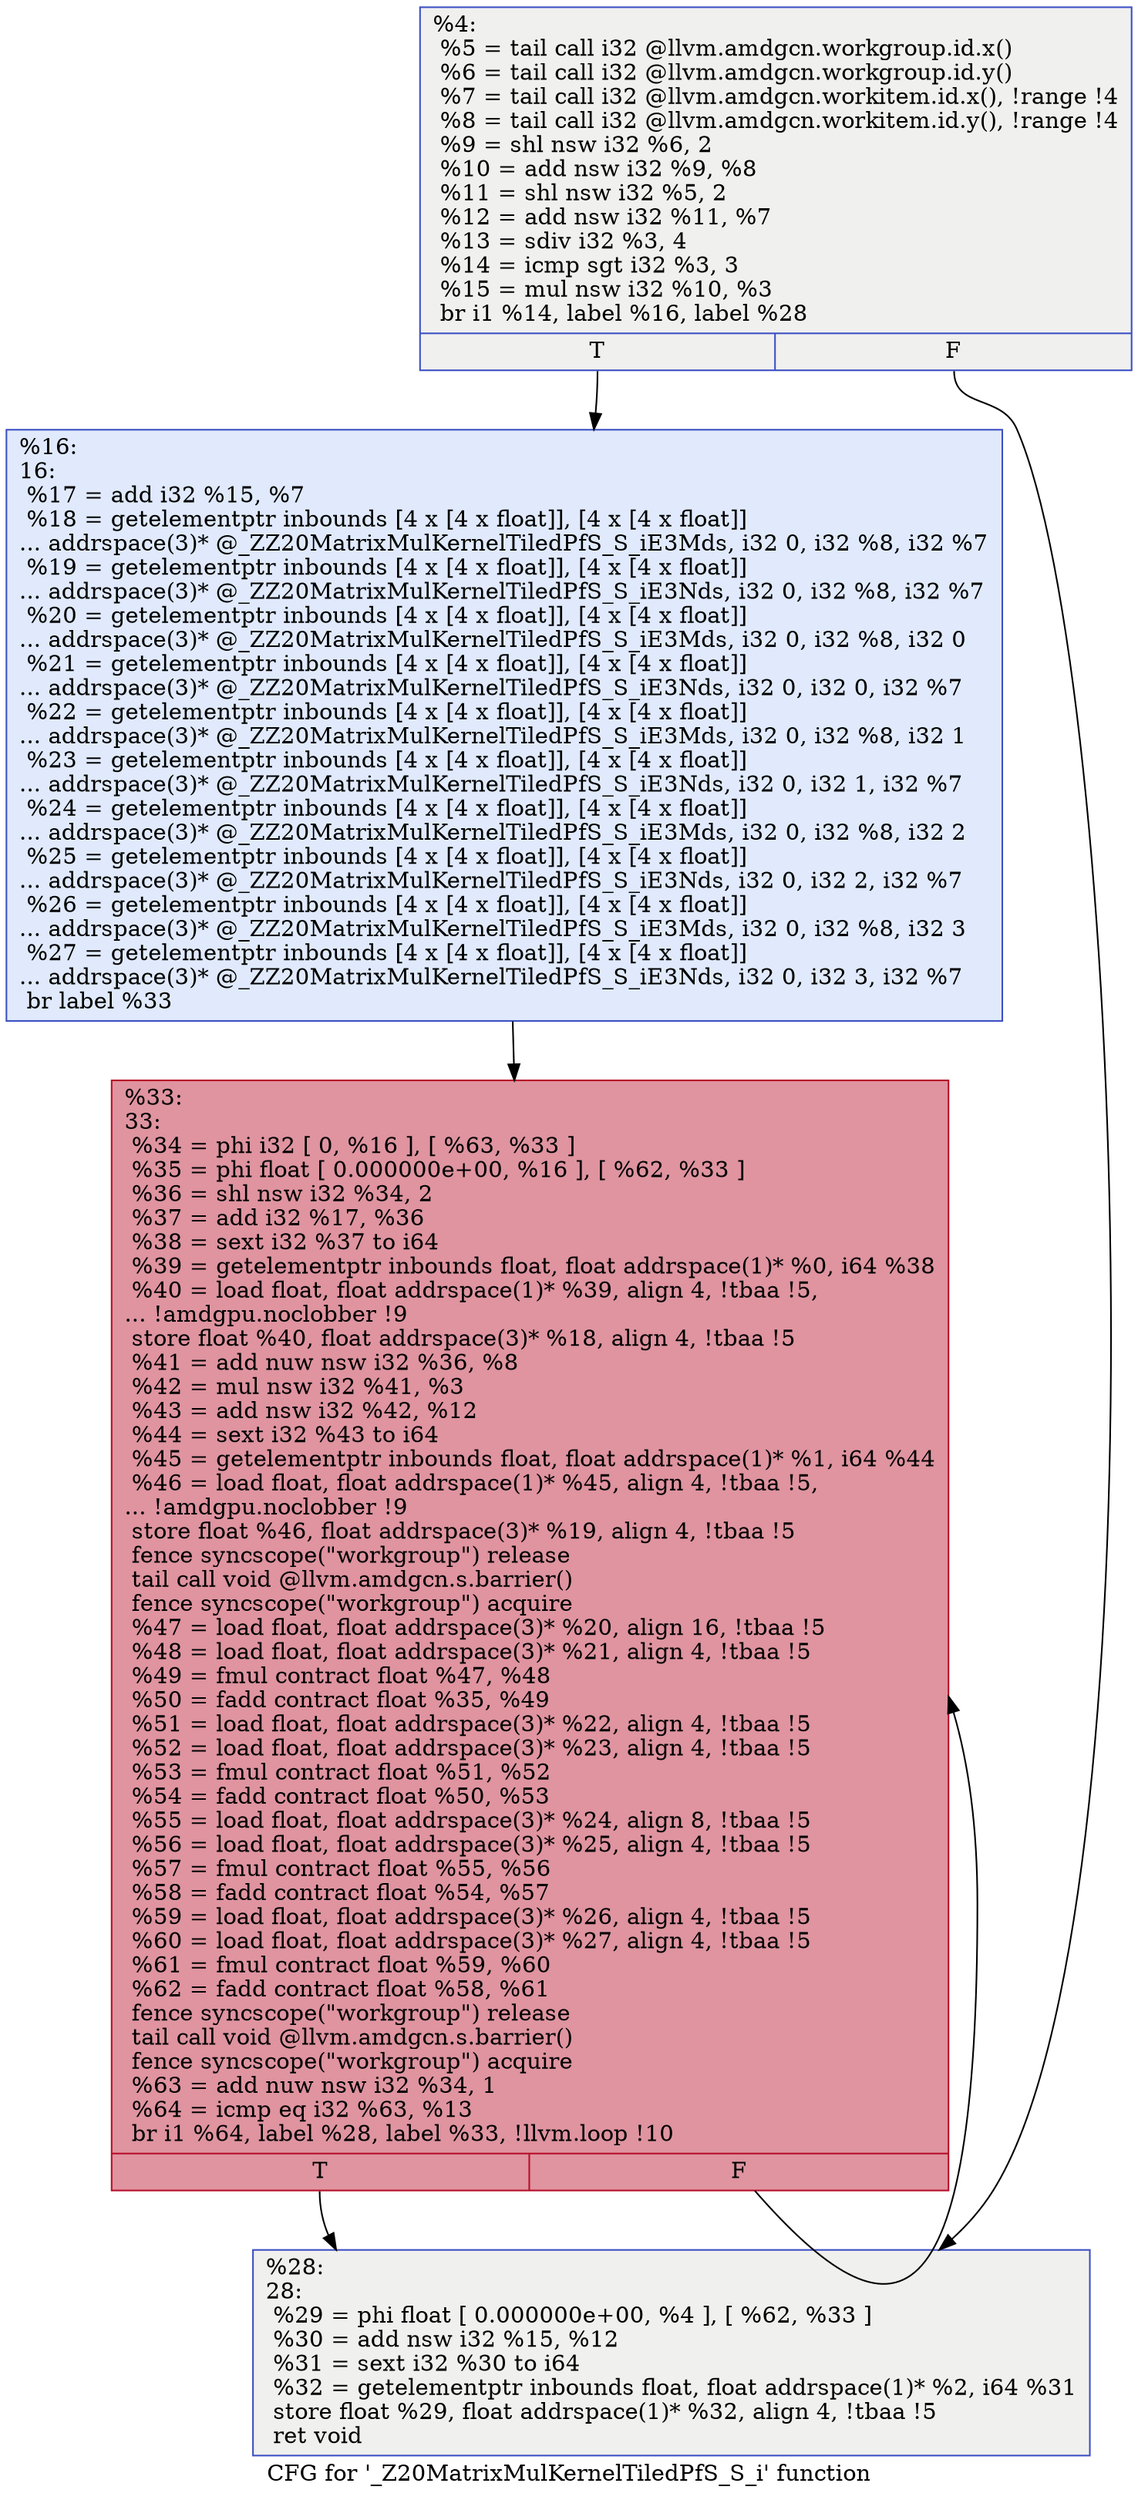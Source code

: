 digraph "CFG for '_Z20MatrixMulKernelTiledPfS_S_i' function" {
	label="CFG for '_Z20MatrixMulKernelTiledPfS_S_i' function";

	Node0x54ada60 [shape=record,color="#3d50c3ff", style=filled, fillcolor="#dedcdb70",label="{%4:\l  %5 = tail call i32 @llvm.amdgcn.workgroup.id.x()\l  %6 = tail call i32 @llvm.amdgcn.workgroup.id.y()\l  %7 = tail call i32 @llvm.amdgcn.workitem.id.x(), !range !4\l  %8 = tail call i32 @llvm.amdgcn.workitem.id.y(), !range !4\l  %9 = shl nsw i32 %6, 2\l  %10 = add nsw i32 %9, %8\l  %11 = shl nsw i32 %5, 2\l  %12 = add nsw i32 %11, %7\l  %13 = sdiv i32 %3, 4\l  %14 = icmp sgt i32 %3, 3\l  %15 = mul nsw i32 %10, %3\l  br i1 %14, label %16, label %28\l|{<s0>T|<s1>F}}"];
	Node0x54ada60:s0 -> Node0x54aff10;
	Node0x54ada60:s1 -> Node0x54affa0;
	Node0x54aff10 [shape=record,color="#3d50c3ff", style=filled, fillcolor="#b9d0f970",label="{%16:\l16:                                               \l  %17 = add i32 %15, %7\l  %18 = getelementptr inbounds [4 x [4 x float]], [4 x [4 x float]]\l... addrspace(3)* @_ZZ20MatrixMulKernelTiledPfS_S_iE3Mds, i32 0, i32 %8, i32 %7\l  %19 = getelementptr inbounds [4 x [4 x float]], [4 x [4 x float]]\l... addrspace(3)* @_ZZ20MatrixMulKernelTiledPfS_S_iE3Nds, i32 0, i32 %8, i32 %7\l  %20 = getelementptr inbounds [4 x [4 x float]], [4 x [4 x float]]\l... addrspace(3)* @_ZZ20MatrixMulKernelTiledPfS_S_iE3Mds, i32 0, i32 %8, i32 0\l  %21 = getelementptr inbounds [4 x [4 x float]], [4 x [4 x float]]\l... addrspace(3)* @_ZZ20MatrixMulKernelTiledPfS_S_iE3Nds, i32 0, i32 0, i32 %7\l  %22 = getelementptr inbounds [4 x [4 x float]], [4 x [4 x float]]\l... addrspace(3)* @_ZZ20MatrixMulKernelTiledPfS_S_iE3Mds, i32 0, i32 %8, i32 1\l  %23 = getelementptr inbounds [4 x [4 x float]], [4 x [4 x float]]\l... addrspace(3)* @_ZZ20MatrixMulKernelTiledPfS_S_iE3Nds, i32 0, i32 1, i32 %7\l  %24 = getelementptr inbounds [4 x [4 x float]], [4 x [4 x float]]\l... addrspace(3)* @_ZZ20MatrixMulKernelTiledPfS_S_iE3Mds, i32 0, i32 %8, i32 2\l  %25 = getelementptr inbounds [4 x [4 x float]], [4 x [4 x float]]\l... addrspace(3)* @_ZZ20MatrixMulKernelTiledPfS_S_iE3Nds, i32 0, i32 2, i32 %7\l  %26 = getelementptr inbounds [4 x [4 x float]], [4 x [4 x float]]\l... addrspace(3)* @_ZZ20MatrixMulKernelTiledPfS_S_iE3Mds, i32 0, i32 %8, i32 3\l  %27 = getelementptr inbounds [4 x [4 x float]], [4 x [4 x float]]\l... addrspace(3)* @_ZZ20MatrixMulKernelTiledPfS_S_iE3Nds, i32 0, i32 3, i32 %7\l  br label %33\l}"];
	Node0x54aff10 -> Node0x54b0240;
	Node0x54affa0 [shape=record,color="#3d50c3ff", style=filled, fillcolor="#dedcdb70",label="{%28:\l28:                                               \l  %29 = phi float [ 0.000000e+00, %4 ], [ %62, %33 ]\l  %30 = add nsw i32 %15, %12\l  %31 = sext i32 %30 to i64\l  %32 = getelementptr inbounds float, float addrspace(1)* %2, i64 %31\l  store float %29, float addrspace(1)* %32, align 4, !tbaa !5\l  ret void\l}"];
	Node0x54b0240 [shape=record,color="#b70d28ff", style=filled, fillcolor="#b70d2870",label="{%33:\l33:                                               \l  %34 = phi i32 [ 0, %16 ], [ %63, %33 ]\l  %35 = phi float [ 0.000000e+00, %16 ], [ %62, %33 ]\l  %36 = shl nsw i32 %34, 2\l  %37 = add i32 %17, %36\l  %38 = sext i32 %37 to i64\l  %39 = getelementptr inbounds float, float addrspace(1)* %0, i64 %38\l  %40 = load float, float addrspace(1)* %39, align 4, !tbaa !5,\l... !amdgpu.noclobber !9\l  store float %40, float addrspace(3)* %18, align 4, !tbaa !5\l  %41 = add nuw nsw i32 %36, %8\l  %42 = mul nsw i32 %41, %3\l  %43 = add nsw i32 %42, %12\l  %44 = sext i32 %43 to i64\l  %45 = getelementptr inbounds float, float addrspace(1)* %1, i64 %44\l  %46 = load float, float addrspace(1)* %45, align 4, !tbaa !5,\l... !amdgpu.noclobber !9\l  store float %46, float addrspace(3)* %19, align 4, !tbaa !5\l  fence syncscope(\"workgroup\") release\l  tail call void @llvm.amdgcn.s.barrier()\l  fence syncscope(\"workgroup\") acquire\l  %47 = load float, float addrspace(3)* %20, align 16, !tbaa !5\l  %48 = load float, float addrspace(3)* %21, align 4, !tbaa !5\l  %49 = fmul contract float %47, %48\l  %50 = fadd contract float %35, %49\l  %51 = load float, float addrspace(3)* %22, align 4, !tbaa !5\l  %52 = load float, float addrspace(3)* %23, align 4, !tbaa !5\l  %53 = fmul contract float %51, %52\l  %54 = fadd contract float %50, %53\l  %55 = load float, float addrspace(3)* %24, align 8, !tbaa !5\l  %56 = load float, float addrspace(3)* %25, align 4, !tbaa !5\l  %57 = fmul contract float %55, %56\l  %58 = fadd contract float %54, %57\l  %59 = load float, float addrspace(3)* %26, align 4, !tbaa !5\l  %60 = load float, float addrspace(3)* %27, align 4, !tbaa !5\l  %61 = fmul contract float %59, %60\l  %62 = fadd contract float %58, %61\l  fence syncscope(\"workgroup\") release\l  tail call void @llvm.amdgcn.s.barrier()\l  fence syncscope(\"workgroup\") acquire\l  %63 = add nuw nsw i32 %34, 1\l  %64 = icmp eq i32 %63, %13\l  br i1 %64, label %28, label %33, !llvm.loop !10\l|{<s0>T|<s1>F}}"];
	Node0x54b0240:s0 -> Node0x54affa0;
	Node0x54b0240:s1 -> Node0x54b0240;
}
